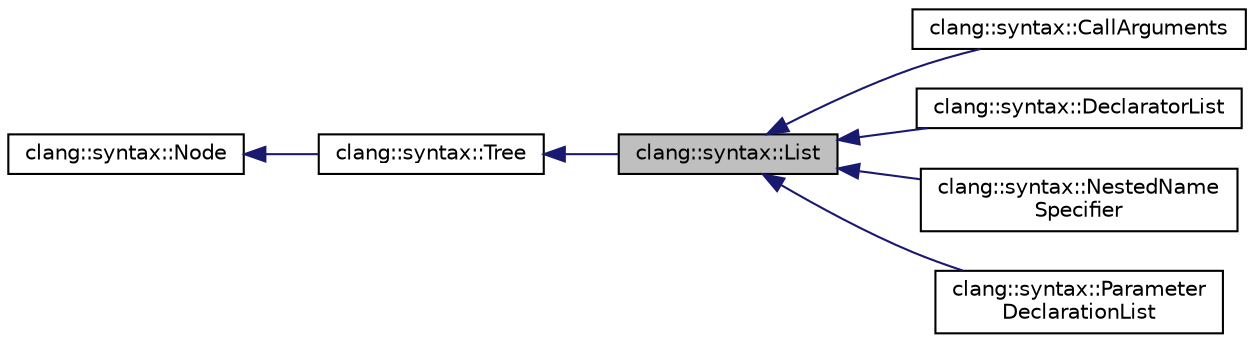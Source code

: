 digraph "clang::syntax::List"
{
 // LATEX_PDF_SIZE
  bgcolor="transparent";
  edge [fontname="Helvetica",fontsize="10",labelfontname="Helvetica",labelfontsize="10"];
  node [fontname="Helvetica",fontsize="10",shape=record];
  rankdir="LR";
  Node1 [label="clang::syntax::List",height=0.2,width=0.4,color="black", fillcolor="grey75", style="filled", fontcolor="black",tooltip="A list of Elements separated or terminated by a fixed token."];
  Node2 -> Node1 [dir="back",color="midnightblue",fontsize="10",style="solid",fontname="Helvetica"];
  Node2 [label="clang::syntax::Tree",height=0.2,width=0.4,color="black",URL="$classclang_1_1syntax_1_1Tree.html",tooltip="A node that has children and represents a syntactic language construct."];
  Node3 -> Node2 [dir="back",color="midnightblue",fontsize="10",style="solid",fontname="Helvetica"];
  Node3 [label="clang::syntax::Node",height=0.2,width=0.4,color="black",URL="$classclang_1_1syntax_1_1Node.html",tooltip="A node in a syntax tree."];
  Node1 -> Node4 [dir="back",color="midnightblue",fontsize="10",style="solid",fontname="Helvetica"];
  Node4 [label="clang::syntax::CallArguments",height=0.2,width=0.4,color="black",URL="$classclang_1_1syntax_1_1CallArguments.html",tooltip="Models arguments of a function call."];
  Node1 -> Node5 [dir="back",color="midnightblue",fontsize="10",style="solid",fontname="Helvetica"];
  Node5 [label="clang::syntax::DeclaratorList",height=0.2,width=0.4,color="black",URL="$classclang_1_1syntax_1_1DeclaratorList.html",tooltip=" "];
  Node1 -> Node6 [dir="back",color="midnightblue",fontsize="10",style="solid",fontname="Helvetica"];
  Node6 [label="clang::syntax::NestedName\lSpecifier",height=0.2,width=0.4,color="black",URL="$classclang_1_1syntax_1_1NestedNameSpecifier.html",tooltip="Models a nested-name-specifier."];
  Node1 -> Node7 [dir="back",color="midnightblue",fontsize="10",style="solid",fontname="Helvetica"];
  Node7 [label="clang::syntax::Parameter\lDeclarationList",height=0.2,width=0.4,color="black",URL="$classclang_1_1syntax_1_1ParameterDeclarationList.html",tooltip="Models a parameter-declaration-list which appears within parameters-and-qualifiers."];
}
